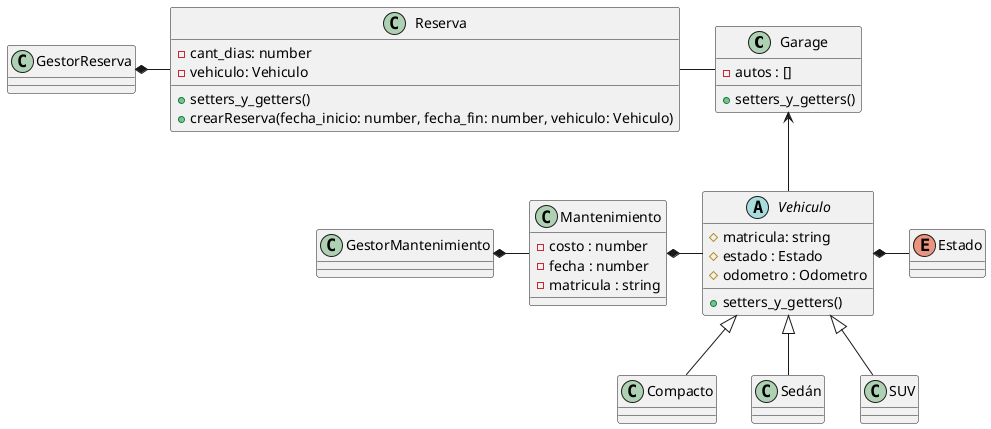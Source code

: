 @startuml Diagrama de clases



class Garage {
    - autos : []

    + setters_y_getters()
}

abstract class Vehiculo {
    # matricula: string
    # estado : Estado
    # odometro : Odometro 
    + setters_y_getters()
}

class Compacto {

}
class Sedán {


}
class SUV {

}

class Mantenimiento {
    - costo : number
    - fecha : number
    - matricula : string

}

class GestorMantenimiento{

}

class Reserva {
    - cant_dias: number
    - vehiculo: Vehiculo

    + setters_y_getters()
    + crearReserva(fecha_inicio: number, fecha_fin: number, vehiculo: Vehiculo)
}

class GestorReserva{

}

enum Estado {

}

' Relaciones
Garage <-d- Vehiculo
Vehiculo  *-r- Estado
Reserva -r- Garage
GestorReserva *-r- Reserva
Mantenimiento *-r- Vehiculo 
GestorMantenimiento *-r- Mantenimiento

Vehiculo  <|-d- Compacto
Vehiculo  <|-d- Sedán
Vehiculo <|-d- SUV


@enduml